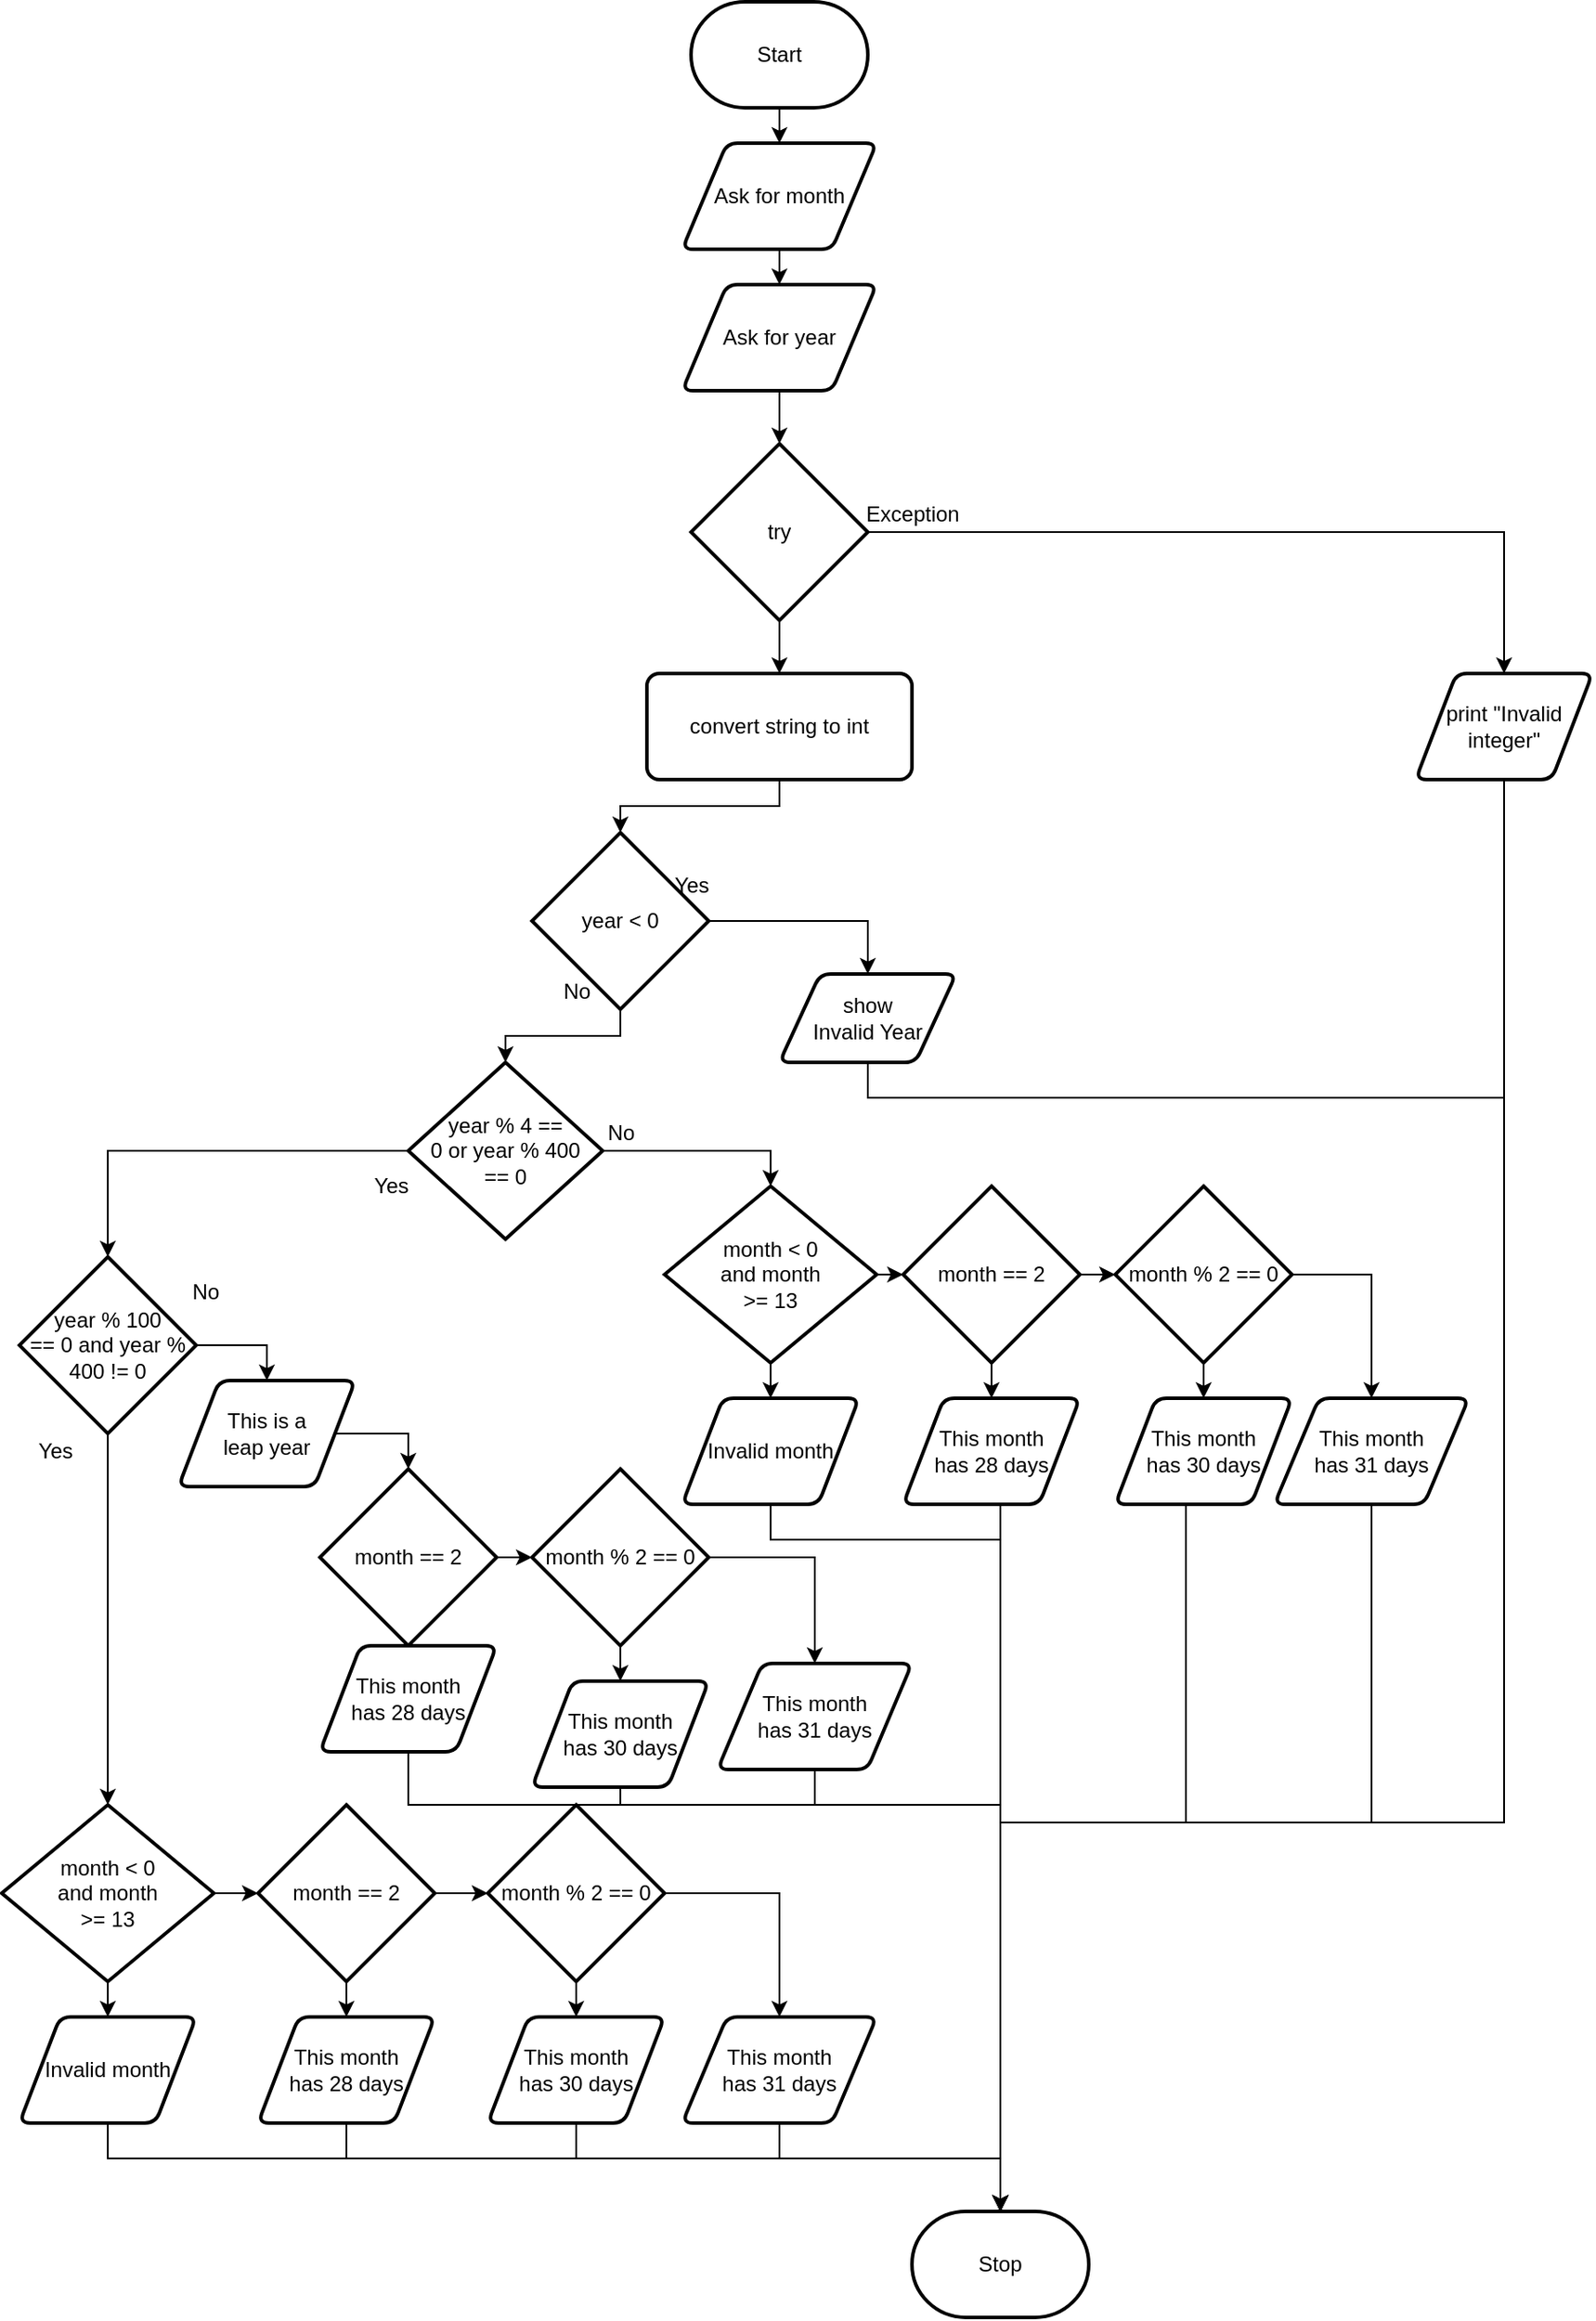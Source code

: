 <mxfile>
    <diagram id="lU_gt-9MP0S-Z-pDJT5g" name="Page-1">
        <mxGraphModel dx="1500" dy="1500" grid="1" gridSize="10" guides="1" tooltips="1" connect="1" arrows="1" fold="1" page="1" pageScale="1" pageWidth="850" pageHeight="1100" math="0" shadow="0">
            <root>
                <mxCell id="0"/>
                <mxCell id="1" parent="0"/>
                <mxCell id="259" style="edgeStyle=none;html=1;entryX=0.5;entryY=0;entryDx=0;entryDy=0;" edge="1" parent="1" source="219" target="258">
                    <mxGeometry relative="1" as="geometry"/>
                </mxCell>
                <mxCell id="219" value="Start" style="strokeWidth=2;html=1;shape=mxgraph.flowchart.terminator;whiteSpace=wrap;" vertex="1" parent="1">
                    <mxGeometry x="380" y="-10" width="100" height="60" as="geometry"/>
                </mxCell>
                <mxCell id="220" value="Stop" style="strokeWidth=2;html=1;shape=mxgraph.flowchart.terminator;whiteSpace=wrap;" vertex="1" parent="1">
                    <mxGeometry x="505" y="1240" width="100" height="60" as="geometry"/>
                </mxCell>
                <mxCell id="221" style="edgeStyle=none;html=1;entryX=0.5;entryY=0;entryDx=0;entryDy=0;entryPerimeter=0;" edge="1" parent="1" source="222" target="225">
                    <mxGeometry relative="1" as="geometry"/>
                </mxCell>
                <mxCell id="222" value="Ask for year" style="shape=parallelogram;html=1;strokeWidth=2;perimeter=parallelogramPerimeter;whiteSpace=wrap;rounded=1;arcSize=12;size=0.23;" vertex="1" parent="1">
                    <mxGeometry x="375" y="150" width="110" height="60" as="geometry"/>
                </mxCell>
                <mxCell id="223" style="edgeStyle=none;html=1;entryX=0.5;entryY=0;entryDx=0;entryDy=0;" edge="1" parent="1" source="225" target="227">
                    <mxGeometry relative="1" as="geometry"/>
                </mxCell>
                <mxCell id="224" style="edgeStyle=none;html=1;rounded=0;entryX=0.5;entryY=0;entryDx=0;entryDy=0;" edge="1" parent="1" source="225" target="231">
                    <mxGeometry relative="1" as="geometry">
                        <mxPoint x="710" y="350" as="targetPoint"/>
                        <Array as="points">
                            <mxPoint x="840" y="290"/>
                        </Array>
                    </mxGeometry>
                </mxCell>
                <mxCell id="225" value="try" style="strokeWidth=2;html=1;shape=mxgraph.flowchart.decision;whiteSpace=wrap;" vertex="1" parent="1">
                    <mxGeometry x="380" y="240" width="100" height="100" as="geometry"/>
                </mxCell>
                <mxCell id="226" style="edgeStyle=orthogonalEdgeStyle;rounded=0;html=1;entryX=0.5;entryY=0;entryDx=0;entryDy=0;entryPerimeter=0;" edge="1" parent="1" source="227" target="236">
                    <mxGeometry relative="1" as="geometry">
                        <mxPoint x="360" y="485" as="targetPoint"/>
                    </mxGeometry>
                </mxCell>
                <mxCell id="227" value="convert string to int" style="rounded=1;whiteSpace=wrap;html=1;absoluteArcSize=1;arcSize=14;strokeWidth=2;" vertex="1" parent="1">
                    <mxGeometry x="355" y="370" width="150" height="60" as="geometry"/>
                </mxCell>
                <mxCell id="228" value="Exception" style="text;html=1;align=center;verticalAlign=middle;resizable=0;points=[];autosize=1;strokeColor=none;fillColor=none;" vertex="1" parent="1">
                    <mxGeometry x="470" y="270" width="70" height="20" as="geometry"/>
                </mxCell>
                <mxCell id="229" style="edgeStyle=orthogonalEdgeStyle;html=1;rounded=0;strokeColor=none;" edge="1" parent="1" source="231" target="220">
                    <mxGeometry relative="1" as="geometry">
                        <mxPoint x="560" y="750" as="targetPoint"/>
                        <Array as="points">
                            <mxPoint x="610" y="710"/>
                            <mxPoint x="280" y="710"/>
                        </Array>
                    </mxGeometry>
                </mxCell>
                <mxCell id="309" style="edgeStyle=orthogonalEdgeStyle;rounded=0;html=1;entryX=0.5;entryY=0;entryDx=0;entryDy=0;entryPerimeter=0;" edge="1" parent="1" source="231" target="220">
                    <mxGeometry relative="1" as="geometry">
                        <mxPoint x="560" y="1236" as="targetPoint"/>
                        <Array as="points">
                            <mxPoint x="840" y="1020"/>
                            <mxPoint x="555" y="1020"/>
                        </Array>
                    </mxGeometry>
                </mxCell>
                <mxCell id="231" value="print &quot;Invalid integer&quot;" style="shape=parallelogram;html=1;strokeWidth=2;perimeter=parallelogramPerimeter;whiteSpace=wrap;rounded=1;arcSize=12;size=0.23;" vertex="1" parent="1">
                    <mxGeometry x="790" y="370" width="100" height="60" as="geometry"/>
                </mxCell>
                <mxCell id="234" style="edgeStyle=orthogonalEdgeStyle;html=1;entryX=0.5;entryY=0;entryDx=0;entryDy=0;entryPerimeter=0;rounded=0;" edge="1" parent="1" source="236" target="239">
                    <mxGeometry relative="1" as="geometry"/>
                </mxCell>
                <mxCell id="235" style="edgeStyle=orthogonalEdgeStyle;rounded=0;html=1;" edge="1" parent="1" source="236" target="250">
                    <mxGeometry relative="1" as="geometry">
                        <mxPoint x="550" y="600" as="targetPoint"/>
                        <Array as="points">
                            <mxPoint x="480" y="510"/>
                        </Array>
                    </mxGeometry>
                </mxCell>
                <mxCell id="236" value="year &amp;lt; 0" style="strokeWidth=2;html=1;shape=mxgraph.flowchart.decision;whiteSpace=wrap;" vertex="1" parent="1">
                    <mxGeometry x="290" y="460" width="100" height="100" as="geometry"/>
                </mxCell>
                <mxCell id="237" style="edgeStyle=orthogonalEdgeStyle;rounded=0;html=1;entryX=0.5;entryY=0;entryDx=0;entryDy=0;entryPerimeter=0;" edge="1" parent="1" source="239" target="262">
                    <mxGeometry relative="1" as="geometry">
                        <mxPoint x="405" y="660" as="targetPoint"/>
                        <Array as="points">
                            <mxPoint x="425" y="640"/>
                        </Array>
                    </mxGeometry>
                </mxCell>
                <mxCell id="238" style="edgeStyle=orthogonalEdgeStyle;rounded=0;html=1;entryX=0.5;entryY=0;entryDx=0;entryDy=0;entryPerimeter=0;" edge="1" parent="1" source="239" target="242">
                    <mxGeometry relative="1" as="geometry">
                        <mxPoint x="230" y="740" as="targetPoint"/>
                    </mxGeometry>
                </mxCell>
                <mxCell id="239" value="year % 4 == &lt;br&gt;0 or year % 400 &lt;br&gt;== 0" style="strokeWidth=2;html=1;shape=mxgraph.flowchart.decision;whiteSpace=wrap;" vertex="1" parent="1">
                    <mxGeometry x="220" y="590" width="110" height="100" as="geometry"/>
                </mxCell>
                <mxCell id="240" style="edgeStyle=orthogonalEdgeStyle;rounded=0;html=1;entryX=0.5;entryY=0;entryDx=0;entryDy=0;entryPerimeter=0;" edge="1" parent="1" source="242" target="291">
                    <mxGeometry relative="1" as="geometry">
                        <mxPoint x="50" y="870" as="targetPoint"/>
                    </mxGeometry>
                </mxCell>
                <mxCell id="241" style="edgeStyle=orthogonalEdgeStyle;rounded=0;html=1;entryX=0.5;entryY=0;entryDx=0;entryDy=0;" edge="1" parent="1" source="242" target="254">
                    <mxGeometry relative="1" as="geometry">
                        <mxPoint x="390" y="880" as="targetPoint"/>
                        <Array as="points">
                            <mxPoint x="140" y="750"/>
                            <mxPoint x="140" y="750"/>
                        </Array>
                    </mxGeometry>
                </mxCell>
                <mxCell id="242" value="year % 100&lt;br&gt;== 0 and year % 400 != 0" style="strokeWidth=2;html=1;shape=mxgraph.flowchart.decision;whiteSpace=wrap;" vertex="1" parent="1">
                    <mxGeometry y="700" width="100" height="100" as="geometry"/>
                </mxCell>
                <mxCell id="243" value="Yes" style="text;html=1;align=center;verticalAlign=middle;resizable=0;points=[];autosize=1;strokeColor=none;fillColor=none;" vertex="1" parent="1">
                    <mxGeometry x="360" y="480" width="40" height="20" as="geometry"/>
                </mxCell>
                <mxCell id="244" value="No" style="text;html=1;align=center;verticalAlign=middle;resizable=0;points=[];autosize=1;strokeColor=none;fillColor=none;" vertex="1" parent="1">
                    <mxGeometry x="300" y="540" width="30" height="20" as="geometry"/>
                </mxCell>
                <mxCell id="245" value="No" style="text;html=1;align=center;verticalAlign=middle;resizable=0;points=[];autosize=1;strokeColor=none;fillColor=none;" vertex="1" parent="1">
                    <mxGeometry x="325" y="620" width="30" height="20" as="geometry"/>
                </mxCell>
                <mxCell id="246" value="Yes" style="text;html=1;align=center;verticalAlign=middle;resizable=0;points=[];autosize=1;strokeColor=none;fillColor=none;" vertex="1" parent="1">
                    <mxGeometry x="190" y="650" width="40" height="20" as="geometry"/>
                </mxCell>
                <mxCell id="247" value="Yes" style="text;html=1;align=center;verticalAlign=middle;resizable=0;points=[];autosize=1;strokeColor=none;fillColor=none;" vertex="1" parent="1">
                    <mxGeometry y="800" width="40" height="20" as="geometry"/>
                </mxCell>
                <mxCell id="248" value="No" style="text;html=1;align=center;verticalAlign=middle;resizable=0;points=[];autosize=1;strokeColor=none;fillColor=none;" vertex="1" parent="1">
                    <mxGeometry x="90" y="710" width="30" height="20" as="geometry"/>
                </mxCell>
                <mxCell id="310" style="edgeStyle=orthogonalEdgeStyle;rounded=0;html=1;entryX=0.5;entryY=0;entryDx=0;entryDy=0;entryPerimeter=0;" edge="1" parent="1" source="250" target="220">
                    <mxGeometry relative="1" as="geometry">
                        <mxPoint x="680" y="1000" as="targetPoint"/>
                        <Array as="points">
                            <mxPoint x="480" y="610"/>
                            <mxPoint x="840" y="610"/>
                            <mxPoint x="840" y="1020"/>
                            <mxPoint x="555" y="1020"/>
                        </Array>
                    </mxGeometry>
                </mxCell>
                <mxCell id="250" value="show&lt;br&gt;Invalid Year" style="shape=parallelogram;html=1;strokeWidth=2;perimeter=parallelogramPerimeter;whiteSpace=wrap;rounded=1;arcSize=12;size=0.23;" vertex="1" parent="1">
                    <mxGeometry x="430" y="540" width="100" height="50" as="geometry"/>
                </mxCell>
                <mxCell id="308" style="edgeStyle=orthogonalEdgeStyle;rounded=0;html=1;entryX=0.5;entryY=0;entryDx=0;entryDy=0;entryPerimeter=0;" edge="1" parent="1" source="254" target="301">
                    <mxGeometry relative="1" as="geometry">
                        <Array as="points">
                            <mxPoint x="220" y="800"/>
                        </Array>
                    </mxGeometry>
                </mxCell>
                <mxCell id="254" value="This is a &lt;br&gt;leap year" style="shape=parallelogram;html=1;strokeWidth=2;perimeter=parallelogramPerimeter;whiteSpace=wrap;rounded=1;arcSize=12;size=0.23;" vertex="1" parent="1">
                    <mxGeometry x="90" y="770" width="100" height="60" as="geometry"/>
                </mxCell>
                <mxCell id="260" style="edgeStyle=none;html=1;entryX=0.5;entryY=0;entryDx=0;entryDy=0;" edge="1" parent="1" source="258" target="222">
                    <mxGeometry relative="1" as="geometry"/>
                </mxCell>
                <mxCell id="258" value="Ask for month" style="shape=parallelogram;html=1;strokeWidth=2;perimeter=parallelogramPerimeter;whiteSpace=wrap;rounded=1;arcSize=12;size=0.23;" vertex="1" parent="1">
                    <mxGeometry x="375" y="70" width="110" height="60" as="geometry"/>
                </mxCell>
                <mxCell id="272" style="edgeStyle=none;html=1;" edge="1" parent="1" source="261" target="267">
                    <mxGeometry relative="1" as="geometry"/>
                </mxCell>
                <mxCell id="273" style="edgeStyle=none;html=1;" edge="1" parent="1" source="261" target="266">
                    <mxGeometry relative="1" as="geometry"/>
                </mxCell>
                <mxCell id="261" value="month == 2" style="strokeWidth=2;html=1;shape=mxgraph.flowchart.decision;whiteSpace=wrap;" vertex="1" parent="1">
                    <mxGeometry x="500" y="660" width="100" height="100" as="geometry"/>
                </mxCell>
                <mxCell id="270" style="edgeStyle=none;html=1;" edge="1" parent="1" source="262" target="263">
                    <mxGeometry relative="1" as="geometry"/>
                </mxCell>
                <mxCell id="271" style="edgeStyle=none;html=1;entryX=0;entryY=0.5;entryDx=0;entryDy=0;entryPerimeter=0;" edge="1" parent="1" source="262" target="261">
                    <mxGeometry relative="1" as="geometry"/>
                </mxCell>
                <mxCell id="262" value="month &amp;lt; 0 &lt;br&gt;and month &lt;br&gt;&amp;gt;= 13" style="strokeWidth=2;html=1;shape=mxgraph.flowchart.decision;whiteSpace=wrap;" vertex="1" parent="1">
                    <mxGeometry x="365" y="660" width="120" height="100" as="geometry"/>
                </mxCell>
                <mxCell id="311" style="edgeStyle=orthogonalEdgeStyle;rounded=0;html=1;entryX=0.5;entryY=0;entryDx=0;entryDy=0;entryPerimeter=0;" edge="1" parent="1" source="263" target="220">
                    <mxGeometry relative="1" as="geometry">
                        <Array as="points">
                            <mxPoint x="425" y="860"/>
                            <mxPoint x="555" y="860"/>
                        </Array>
                    </mxGeometry>
                </mxCell>
                <mxCell id="263" value="Invalid month" style="shape=parallelogram;html=1;strokeWidth=2;perimeter=parallelogramPerimeter;whiteSpace=wrap;rounded=1;arcSize=12;size=0.23;" vertex="1" parent="1">
                    <mxGeometry x="375" y="780" width="100" height="60" as="geometry"/>
                </mxCell>
                <mxCell id="274" style="edgeStyle=none;html=1;entryX=0.5;entryY=0;entryDx=0;entryDy=0;" edge="1" parent="1" source="266" target="268">
                    <mxGeometry relative="1" as="geometry"/>
                </mxCell>
                <mxCell id="275" style="edgeStyle=orthogonalEdgeStyle;html=1;entryX=0.5;entryY=0;entryDx=0;entryDy=0;rounded=0;" edge="1" parent="1" source="266" target="269">
                    <mxGeometry relative="1" as="geometry">
                        <Array as="points">
                            <mxPoint x="765" y="710"/>
                        </Array>
                    </mxGeometry>
                </mxCell>
                <mxCell id="266" value="month % 2 == 0" style="strokeWidth=2;html=1;shape=mxgraph.flowchart.decision;whiteSpace=wrap;" vertex="1" parent="1">
                    <mxGeometry x="620" y="660" width="100" height="100" as="geometry"/>
                </mxCell>
                <mxCell id="312" style="edgeStyle=orthogonalEdgeStyle;rounded=0;html=1;entryX=0.5;entryY=0;entryDx=0;entryDy=0;entryPerimeter=0;" edge="1" parent="1" source="267" target="220">
                    <mxGeometry relative="1" as="geometry">
                        <Array as="points">
                            <mxPoint x="555" y="980"/>
                            <mxPoint x="555" y="980"/>
                        </Array>
                    </mxGeometry>
                </mxCell>
                <mxCell id="267" value="This month &lt;br&gt;has 28 days" style="shape=parallelogram;html=1;strokeWidth=2;perimeter=parallelogramPerimeter;whiteSpace=wrap;rounded=1;arcSize=12;size=0.23;" vertex="1" parent="1">
                    <mxGeometry x="500" y="780" width="100" height="60" as="geometry"/>
                </mxCell>
                <mxCell id="313" style="edgeStyle=orthogonalEdgeStyle;rounded=0;html=1;entryX=0.5;entryY=0;entryDx=0;entryDy=0;entryPerimeter=0;" edge="1" parent="1" source="268" target="220">
                    <mxGeometry relative="1" as="geometry">
                        <Array as="points">
                            <mxPoint x="660" y="1020"/>
                            <mxPoint x="555" y="1020"/>
                        </Array>
                    </mxGeometry>
                </mxCell>
                <mxCell id="268" value="This month &lt;br&gt;has 30 days" style="shape=parallelogram;html=1;strokeWidth=2;perimeter=parallelogramPerimeter;whiteSpace=wrap;rounded=1;arcSize=12;size=0.23;" vertex="1" parent="1">
                    <mxGeometry x="620" y="780" width="100" height="60" as="geometry"/>
                </mxCell>
                <mxCell id="314" style="edgeStyle=orthogonalEdgeStyle;rounded=0;html=1;" edge="1" parent="1" source="269" target="220">
                    <mxGeometry relative="1" as="geometry">
                        <Array as="points">
                            <mxPoint x="765" y="1020"/>
                            <mxPoint x="555" y="1020"/>
                        </Array>
                    </mxGeometry>
                </mxCell>
                <mxCell id="269" value="This month &lt;br&gt;has 31 days" style="shape=parallelogram;html=1;strokeWidth=2;perimeter=parallelogramPerimeter;whiteSpace=wrap;rounded=1;arcSize=12;size=0.23;" vertex="1" parent="1">
                    <mxGeometry x="710" y="780" width="110" height="60" as="geometry"/>
                </mxCell>
                <mxCell id="286" style="edgeStyle=none;html=1;" edge="1" parent="1" source="288" target="296">
                    <mxGeometry relative="1" as="geometry"/>
                </mxCell>
                <mxCell id="287" style="edgeStyle=none;html=1;" edge="1" parent="1" source="288" target="295">
                    <mxGeometry relative="1" as="geometry"/>
                </mxCell>
                <mxCell id="288" value="month == 2" style="strokeWidth=2;html=1;shape=mxgraph.flowchart.decision;whiteSpace=wrap;" vertex="1" parent="1">
                    <mxGeometry x="135" y="1010" width="100" height="100" as="geometry"/>
                </mxCell>
                <mxCell id="289" style="edgeStyle=none;html=1;" edge="1" parent="1" source="291" target="292">
                    <mxGeometry relative="1" as="geometry"/>
                </mxCell>
                <mxCell id="290" style="edgeStyle=none;html=1;entryX=0;entryY=0.5;entryDx=0;entryDy=0;entryPerimeter=0;" edge="1" parent="1" source="291" target="288">
                    <mxGeometry relative="1" as="geometry"/>
                </mxCell>
                <mxCell id="291" value="month &amp;lt; 0 &lt;br&gt;and month &lt;br&gt;&amp;gt;= 13" style="strokeWidth=2;html=1;shape=mxgraph.flowchart.decision;whiteSpace=wrap;" vertex="1" parent="1">
                    <mxGeometry x="-10" y="1010" width="120" height="100" as="geometry"/>
                </mxCell>
                <mxCell id="319" style="edgeStyle=orthogonalEdgeStyle;rounded=0;html=1;entryX=0.5;entryY=0;entryDx=0;entryDy=0;entryPerimeter=0;" edge="1" parent="1" source="292" target="220">
                    <mxGeometry relative="1" as="geometry">
                        <Array as="points">
                            <mxPoint x="50" y="1210"/>
                            <mxPoint x="555" y="1210"/>
                        </Array>
                    </mxGeometry>
                </mxCell>
                <mxCell id="292" value="Invalid month" style="shape=parallelogram;html=1;strokeWidth=2;perimeter=parallelogramPerimeter;whiteSpace=wrap;rounded=1;arcSize=12;size=0.23;" vertex="1" parent="1">
                    <mxGeometry y="1130" width="100" height="60" as="geometry"/>
                </mxCell>
                <mxCell id="293" style="edgeStyle=none;html=1;entryX=0.5;entryY=0;entryDx=0;entryDy=0;" edge="1" parent="1" source="295" target="297">
                    <mxGeometry relative="1" as="geometry"/>
                </mxCell>
                <mxCell id="294" style="edgeStyle=orthogonalEdgeStyle;html=1;entryX=0.5;entryY=0;entryDx=0;entryDy=0;rounded=0;" edge="1" parent="1" source="295" target="298">
                    <mxGeometry relative="1" as="geometry">
                        <mxPoint x="430" y="1130" as="targetPoint"/>
                    </mxGeometry>
                </mxCell>
                <mxCell id="295" value="month % 2 == 0" style="strokeWidth=2;html=1;shape=mxgraph.flowchart.decision;whiteSpace=wrap;" vertex="1" parent="1">
                    <mxGeometry x="265" y="1010" width="100" height="100" as="geometry"/>
                </mxCell>
                <mxCell id="320" style="edgeStyle=orthogonalEdgeStyle;rounded=0;html=1;entryX=0.5;entryY=0;entryDx=0;entryDy=0;entryPerimeter=0;" edge="1" parent="1" source="296" target="220">
                    <mxGeometry relative="1" as="geometry">
                        <Array as="points">
                            <mxPoint x="185" y="1210"/>
                            <mxPoint x="555" y="1210"/>
                        </Array>
                    </mxGeometry>
                </mxCell>
                <mxCell id="296" value="This month &lt;br&gt;has 28 days" style="shape=parallelogram;html=1;strokeWidth=2;perimeter=parallelogramPerimeter;whiteSpace=wrap;rounded=1;arcSize=12;size=0.23;" vertex="1" parent="1">
                    <mxGeometry x="135" y="1130" width="100" height="60" as="geometry"/>
                </mxCell>
                <mxCell id="321" style="edgeStyle=orthogonalEdgeStyle;rounded=0;html=1;entryX=0.5;entryY=0;entryDx=0;entryDy=0;entryPerimeter=0;" edge="1" parent="1" source="297" target="220">
                    <mxGeometry relative="1" as="geometry">
                        <Array as="points">
                            <mxPoint x="315" y="1210"/>
                            <mxPoint x="555" y="1210"/>
                        </Array>
                    </mxGeometry>
                </mxCell>
                <mxCell id="297" value="This month &lt;br&gt;has 30 days" style="shape=parallelogram;html=1;strokeWidth=2;perimeter=parallelogramPerimeter;whiteSpace=wrap;rounded=1;arcSize=12;size=0.23;" vertex="1" parent="1">
                    <mxGeometry x="265" y="1130" width="100" height="60" as="geometry"/>
                </mxCell>
                <mxCell id="323" style="edgeStyle=orthogonalEdgeStyle;rounded=0;html=1;entryX=0.5;entryY=0;entryDx=0;entryDy=0;entryPerimeter=0;" edge="1" parent="1" source="298" target="220">
                    <mxGeometry relative="1" as="geometry">
                        <Array as="points">
                            <mxPoint x="430" y="1210"/>
                            <mxPoint x="555" y="1210"/>
                        </Array>
                    </mxGeometry>
                </mxCell>
                <mxCell id="298" value="This month &lt;br&gt;has 31 days" style="shape=parallelogram;html=1;strokeWidth=2;perimeter=parallelogramPerimeter;whiteSpace=wrap;rounded=1;arcSize=12;size=0.23;" vertex="1" parent="1">
                    <mxGeometry x="375" y="1130" width="110" height="60" as="geometry"/>
                </mxCell>
                <mxCell id="299" style="edgeStyle=none;html=1;" edge="1" parent="1" source="301" target="305">
                    <mxGeometry relative="1" as="geometry"/>
                </mxCell>
                <mxCell id="300" style="edgeStyle=none;html=1;" edge="1" parent="1" source="301" target="304">
                    <mxGeometry relative="1" as="geometry"/>
                </mxCell>
                <mxCell id="301" value="month == 2" style="strokeWidth=2;html=1;shape=mxgraph.flowchart.decision;whiteSpace=wrap;" vertex="1" parent="1">
                    <mxGeometry x="170" y="820" width="100" height="100" as="geometry"/>
                </mxCell>
                <mxCell id="302" style="edgeStyle=none;html=1;entryX=0.5;entryY=0;entryDx=0;entryDy=0;" edge="1" parent="1" source="304" target="306">
                    <mxGeometry relative="1" as="geometry"/>
                </mxCell>
                <mxCell id="303" style="edgeStyle=orthogonalEdgeStyle;html=1;entryX=0.5;entryY=0;entryDx=0;entryDy=0;rounded=0;" edge="1" parent="1" source="304" target="307">
                    <mxGeometry relative="1" as="geometry">
                        <mxPoint x="480" y="940" as="targetPoint"/>
                    </mxGeometry>
                </mxCell>
                <mxCell id="304" value="month % 2 == 0" style="strokeWidth=2;html=1;shape=mxgraph.flowchart.decision;whiteSpace=wrap;" vertex="1" parent="1">
                    <mxGeometry x="290" y="820" width="100" height="100" as="geometry"/>
                </mxCell>
                <mxCell id="316" style="edgeStyle=orthogonalEdgeStyle;rounded=0;html=1;entryX=0.5;entryY=0;entryDx=0;entryDy=0;entryPerimeter=0;" edge="1" parent="1" source="305" target="220">
                    <mxGeometry relative="1" as="geometry">
                        <Array as="points">
                            <mxPoint x="220" y="1010"/>
                            <mxPoint x="555" y="1010"/>
                        </Array>
                    </mxGeometry>
                </mxCell>
                <mxCell id="305" value="This month &lt;br&gt;has 28 days" style="shape=parallelogram;html=1;strokeWidth=2;perimeter=parallelogramPerimeter;whiteSpace=wrap;rounded=1;arcSize=12;size=0.23;" vertex="1" parent="1">
                    <mxGeometry x="170" y="920" width="100" height="60" as="geometry"/>
                </mxCell>
                <mxCell id="317" style="edgeStyle=orthogonalEdgeStyle;rounded=0;html=1;entryX=0.5;entryY=0;entryDx=0;entryDy=0;entryPerimeter=0;" edge="1" parent="1" source="306" target="220">
                    <mxGeometry relative="1" as="geometry">
                        <Array as="points">
                            <mxPoint x="340" y="1010"/>
                            <mxPoint x="555" y="1010"/>
                        </Array>
                    </mxGeometry>
                </mxCell>
                <mxCell id="306" value="This month &lt;br&gt;has 30 days" style="shape=parallelogram;html=1;strokeWidth=2;perimeter=parallelogramPerimeter;whiteSpace=wrap;rounded=1;arcSize=12;size=0.23;" vertex="1" parent="1">
                    <mxGeometry x="290" y="940" width="100" height="60" as="geometry"/>
                </mxCell>
                <mxCell id="318" style="edgeStyle=orthogonalEdgeStyle;rounded=0;html=1;entryX=0.5;entryY=0;entryDx=0;entryDy=0;entryPerimeter=0;" edge="1" parent="1" source="307" target="220">
                    <mxGeometry relative="1" as="geometry">
                        <Array as="points">
                            <mxPoint x="450" y="1010"/>
                            <mxPoint x="555" y="1010"/>
                        </Array>
                    </mxGeometry>
                </mxCell>
                <mxCell id="307" value="This month &lt;br&gt;has 31 days" style="shape=parallelogram;html=1;strokeWidth=2;perimeter=parallelogramPerimeter;whiteSpace=wrap;rounded=1;arcSize=12;size=0.23;" vertex="1" parent="1">
                    <mxGeometry x="395" y="930" width="110" height="60" as="geometry"/>
                </mxCell>
            </root>
        </mxGraphModel>
    </diagram>
</mxfile>